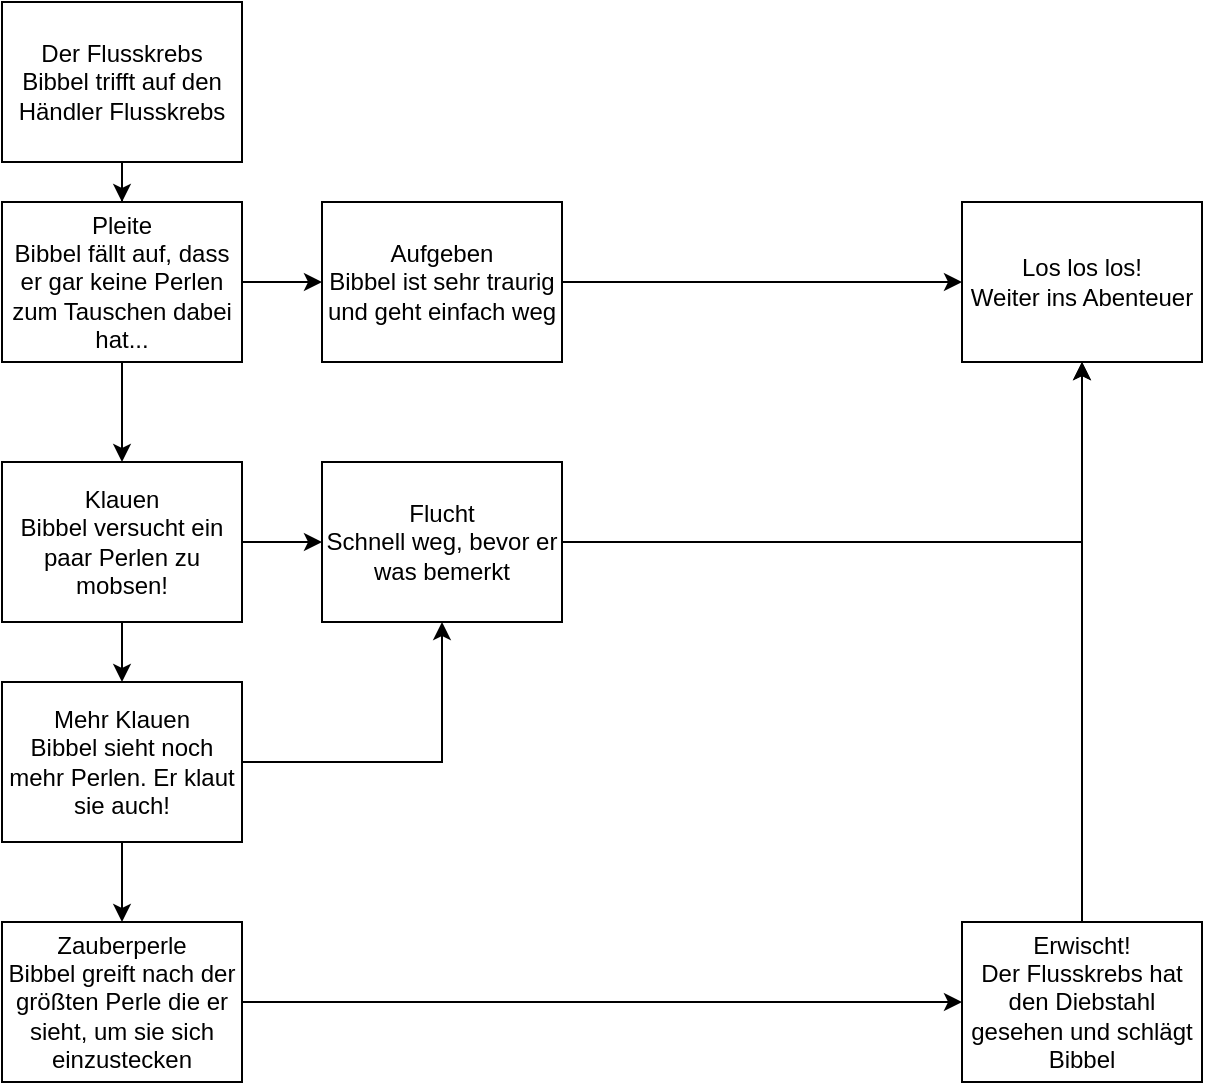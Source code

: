 <mxfile version="27.0.5">
  <diagram name="Page-1" id="iFGgD7xd7vHN7_uTbCZC">
    <mxGraphModel dx="983" dy="580" grid="1" gridSize="10" guides="1" tooltips="1" connect="1" arrows="1" fold="1" page="1" pageScale="1" pageWidth="850" pageHeight="1100" math="0" shadow="0">
      <root>
        <mxCell id="0" />
        <mxCell id="1" parent="0" />
        <mxCell id="RYppMMGjuxgwk6zSJWiw-5" style="edgeStyle=orthogonalEdgeStyle;rounded=0;orthogonalLoop=1;jettySize=auto;html=1;" edge="1" parent="1" source="YlOm4VDiYgaY15W4KOD3-2" target="RYppMMGjuxgwk6zSJWiw-3">
          <mxGeometry relative="1" as="geometry" />
        </mxCell>
        <object label="%title%&lt;div&gt;%description%&lt;/div&gt;" placeholders="1" title="Der Flusskrebs" description="Bibbel trifft auf den Händler Flusskrebs" id="YlOm4VDiYgaY15W4KOD3-2">
          <mxCell style="whiteSpace=wrap;html=1;" parent="1" vertex="1">
            <mxGeometry x="80" y="100" width="120" height="80" as="geometry" />
          </mxCell>
        </object>
        <mxCell id="Q4ez_xt4hf3npoBPEZj6-3" style="edgeStyle=orthogonalEdgeStyle;rounded=0;orthogonalLoop=1;jettySize=auto;html=1;" parent="1" source="YlOm4VDiYgaY15W4KOD3-7" target="Q4ez_xt4hf3npoBPEZj6-2" edge="1">
          <mxGeometry relative="1" as="geometry" />
        </mxCell>
        <object label="%title%&lt;div&gt;%description%&lt;/div&gt;" placeholders="1" title="Aufgeben" description="Bibbel ist sehr traurig und geht einfach weg" stress="30" id="YlOm4VDiYgaY15W4KOD3-7">
          <mxCell style="whiteSpace=wrap;html=1;" parent="1" vertex="1">
            <mxGeometry x="240" y="200" width="120" height="80" as="geometry" />
          </mxCell>
        </object>
        <object label="%title%&lt;div&gt;%description%&lt;/div&gt;" placeholders="1" title="Los los los!" description="Weiter ins Abenteuer" id="Q4ez_xt4hf3npoBPEZj6-2">
          <mxCell style="whiteSpace=wrap;html=1;" parent="1" vertex="1">
            <mxGeometry x="560" y="200" width="120" height="80" as="geometry" />
          </mxCell>
        </object>
        <mxCell id="RYppMMGjuxgwk6zSJWiw-9" style="edgeStyle=orthogonalEdgeStyle;rounded=0;orthogonalLoop=1;jettySize=auto;html=1;" edge="1" parent="1" source="Q4ez_xt4hf3npoBPEZj6-5" target="Q4ez_xt4hf3npoBPEZj6-6">
          <mxGeometry relative="1" as="geometry" />
        </mxCell>
        <mxCell id="RYppMMGjuxgwk6zSJWiw-11" style="edgeStyle=orthogonalEdgeStyle;rounded=0;orthogonalLoop=1;jettySize=auto;html=1;" edge="1" parent="1" source="Q4ez_xt4hf3npoBPEZj6-5" target="RYppMMGjuxgwk6zSJWiw-10">
          <mxGeometry relative="1" as="geometry" />
        </mxCell>
        <object label="%title%&lt;div&gt;%description%&lt;/div&gt;" placeholders="1" title="Klauen" description="Bibbel versucht ein paar Perlen zu mobsen!" pearl="1" stress="5" id="Q4ez_xt4hf3npoBPEZj6-5">
          <mxCell style="whiteSpace=wrap;html=1;" parent="1" vertex="1">
            <mxGeometry x="80" y="330" width="120" height="80" as="geometry" />
          </mxCell>
        </object>
        <mxCell id="Q4ez_xt4hf3npoBPEZj6-8" style="edgeStyle=orthogonalEdgeStyle;rounded=0;orthogonalLoop=1;jettySize=auto;html=1;" parent="1" source="Q4ez_xt4hf3npoBPEZj6-6" target="Q4ez_xt4hf3npoBPEZj6-2" edge="1">
          <mxGeometry relative="1" as="geometry" />
        </mxCell>
        <object label="%title%&lt;div&gt;%description%&lt;/div&gt;" placeholders="1" title="Flucht" description="Schnell weg, bevor er was bemerkt" id="Q4ez_xt4hf3npoBPEZj6-6">
          <mxCell style="whiteSpace=wrap;html=1;" parent="1" vertex="1">
            <mxGeometry x="240" y="330" width="120" height="80" as="geometry" />
          </mxCell>
        </object>
        <mxCell id="RYppMMGjuxgwk6zSJWiw-6" style="edgeStyle=orthogonalEdgeStyle;rounded=0;orthogonalLoop=1;jettySize=auto;html=1;" edge="1" parent="1" source="RYppMMGjuxgwk6zSJWiw-3" target="YlOm4VDiYgaY15W4KOD3-7">
          <mxGeometry relative="1" as="geometry" />
        </mxCell>
        <mxCell id="RYppMMGjuxgwk6zSJWiw-8" style="edgeStyle=orthogonalEdgeStyle;rounded=0;orthogonalLoop=1;jettySize=auto;html=1;" edge="1" parent="1" source="RYppMMGjuxgwk6zSJWiw-3" target="Q4ez_xt4hf3npoBPEZj6-5">
          <mxGeometry relative="1" as="geometry" />
        </mxCell>
        <object label="%title%&lt;div&gt;%description%&lt;/div&gt;" placeholders="1" title="Pleite" description="Bibbel fällt auf, dass er gar keine Perlen zum Tauschen dabei hat..." id="RYppMMGjuxgwk6zSJWiw-3">
          <mxCell style="whiteSpace=wrap;html=1;" vertex="1" parent="1">
            <mxGeometry x="80" y="200" width="120" height="80" as="geometry" />
          </mxCell>
        </object>
        <mxCell id="RYppMMGjuxgwk6zSJWiw-12" style="edgeStyle=orthogonalEdgeStyle;rounded=0;orthogonalLoop=1;jettySize=auto;html=1;" edge="1" parent="1" source="RYppMMGjuxgwk6zSJWiw-10" target="Q4ez_xt4hf3npoBPEZj6-6">
          <mxGeometry relative="1" as="geometry" />
        </mxCell>
        <mxCell id="RYppMMGjuxgwk6zSJWiw-14" style="edgeStyle=orthogonalEdgeStyle;rounded=0;orthogonalLoop=1;jettySize=auto;html=1;" edge="1" parent="1" source="RYppMMGjuxgwk6zSJWiw-10" target="RYppMMGjuxgwk6zSJWiw-13">
          <mxGeometry relative="1" as="geometry" />
        </mxCell>
        <object label="%title%&lt;div&gt;%description%&lt;/div&gt;" placeholders="1" title="Mehr Klauen" description="Bibbel sieht noch mehr Perlen. Er klaut sie auch!" pearl="3" stress="8" id="RYppMMGjuxgwk6zSJWiw-10">
          <mxCell style="whiteSpace=wrap;html=1;" vertex="1" parent="1">
            <mxGeometry x="80" y="440" width="120" height="80" as="geometry" />
          </mxCell>
        </object>
        <mxCell id="RYppMMGjuxgwk6zSJWiw-18" style="edgeStyle=orthogonalEdgeStyle;rounded=0;orthogonalLoop=1;jettySize=auto;html=1;" edge="1" parent="1" source="RYppMMGjuxgwk6zSJWiw-13" target="RYppMMGjuxgwk6zSJWiw-17">
          <mxGeometry relative="1" as="geometry" />
        </mxCell>
        <object label="%title%&lt;div&gt;%description%&lt;/div&gt;" placeholders="1" title="Zauberperle" description="Bibbel greift nach der größten Perle die er sieht, um sie sich einzustecken" pearl="200" stress="22" id="RYppMMGjuxgwk6zSJWiw-13">
          <mxCell style="whiteSpace=wrap;html=1;" vertex="1" parent="1">
            <mxGeometry x="80" y="560" width="120" height="80" as="geometry" />
          </mxCell>
        </object>
        <mxCell id="RYppMMGjuxgwk6zSJWiw-19" style="edgeStyle=orthogonalEdgeStyle;rounded=0;orthogonalLoop=1;jettySize=auto;html=1;" edge="1" parent="1" source="RYppMMGjuxgwk6zSJWiw-17" target="Q4ez_xt4hf3npoBPEZj6-2">
          <mxGeometry relative="1" as="geometry" />
        </mxCell>
        <object label="%title%&lt;div&gt;%description%&lt;/div&gt;" placeholders="1" title="Erwischt!" description="Der Flusskrebs hat den Diebstahl gesehen und schlägt Bibbel" health="-30" id="RYppMMGjuxgwk6zSJWiw-17">
          <mxCell style="whiteSpace=wrap;html=1;" vertex="1" parent="1">
            <mxGeometry x="560" y="560" width="120" height="80" as="geometry" />
          </mxCell>
        </object>
      </root>
    </mxGraphModel>
  </diagram>
</mxfile>
